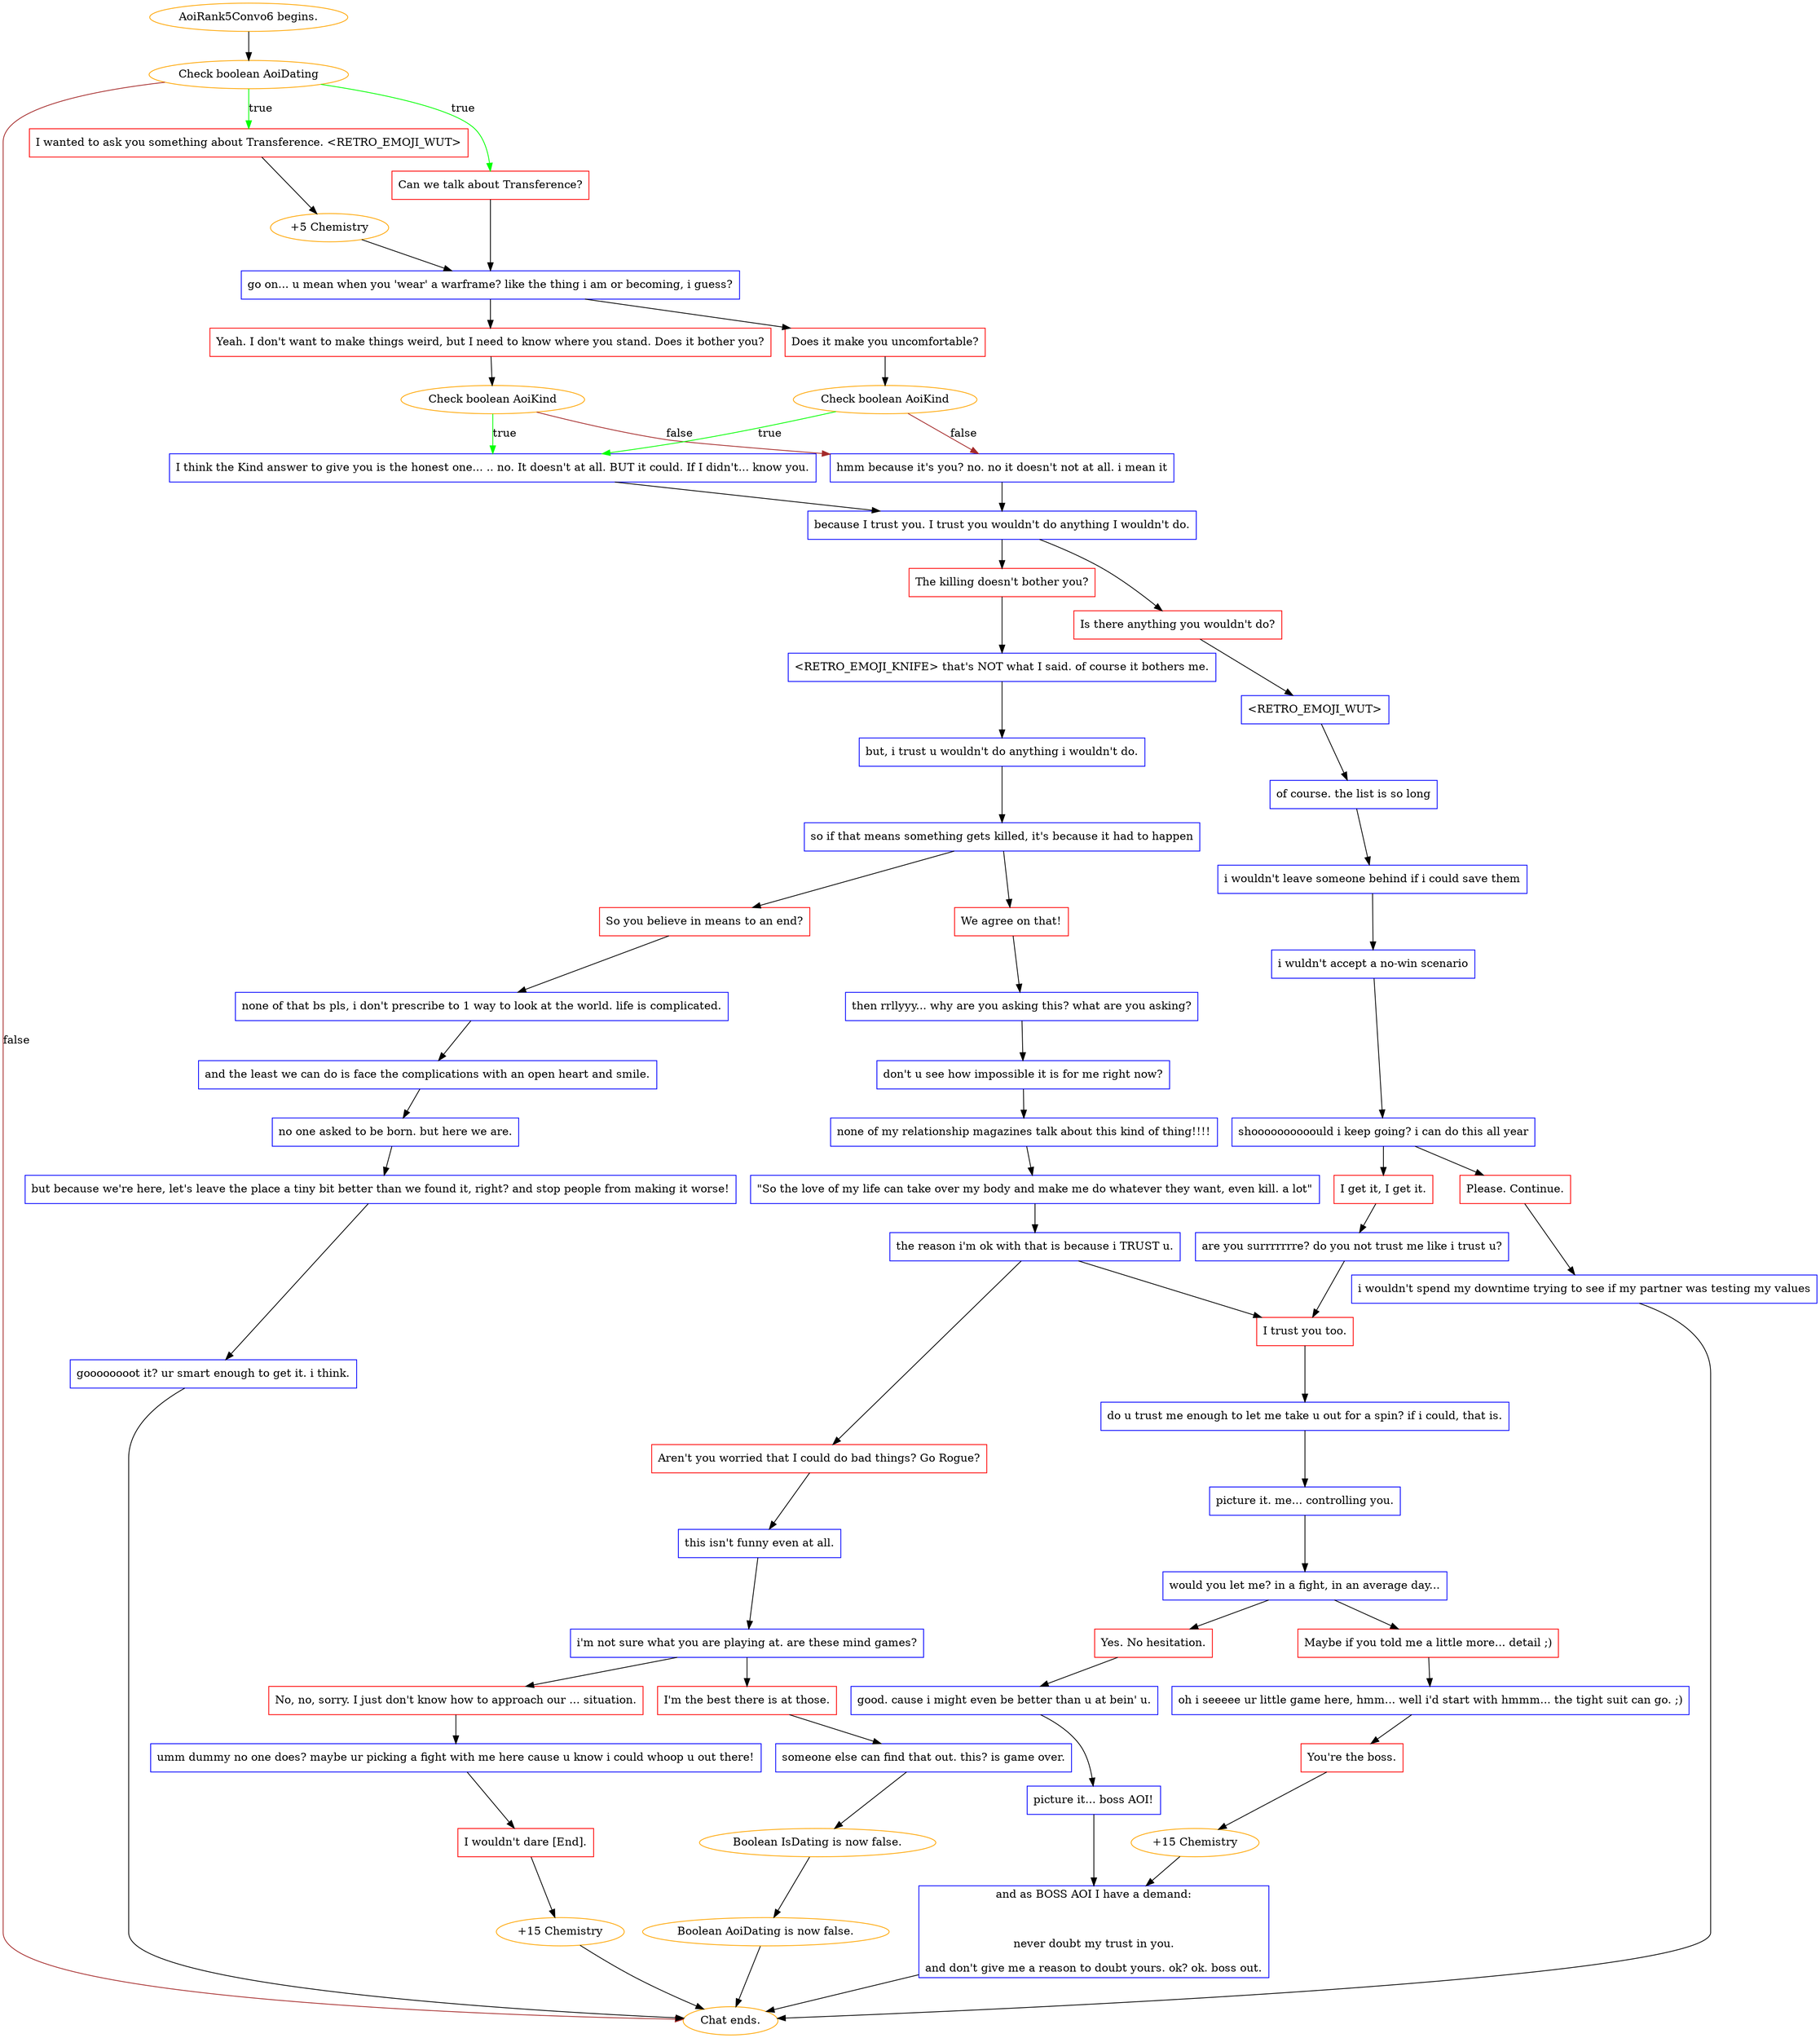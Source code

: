 digraph {
	"AoiRank5Convo6 begins." [color=orange];
		"AoiRank5Convo6 begins." -> j2084324641;
	j2084324641 [label="Check boolean AoiDating",color=orange];
		j2084324641 -> j4111312537 [label=true,color=green];
		j2084324641 -> j1603679613 [label=true,color=green];
		j2084324641 -> "Chat ends." [label=false,color=brown];
	j4111312537 [label="I wanted to ask you something about Transference. <RETRO_EMOJI_WUT>",shape=box,color=red];
		j4111312537 -> j3288664131;
	j1603679613 [label="Can we talk about Transference?",shape=box,color=red];
		j1603679613 -> j2173936719;
	"Chat ends." [color=orange];
	j3288664131 [label="+5 Chemistry",color=orange];
		j3288664131 -> j2173936719;
	j2173936719 [label="go on... u mean when you 'wear' a warframe? like the thing i am or becoming, i guess?",shape=box,color=blue];
		j2173936719 -> j2578305979;
		j2173936719 -> j989454832;
	j2578305979 [label="Yeah. I don't want to make things weird, but I need to know where you stand. Does it bother you?",shape=box,color=red];
		j2578305979 -> j1646181167;
	j989454832 [label="Does it make you uncomfortable?",shape=box,color=red];
		j989454832 -> j3048779982;
	j1646181167 [label="Check boolean AoiKind",color=orange];
		j1646181167 -> j3020740285 [label=true,color=green];
		j1646181167 -> j3632278325 [label=false,color=brown];
	j3048779982 [label="Check boolean AoiKind",color=orange];
		j3048779982 -> j3020740285 [label=true,color=green];
		j3048779982 -> j3632278325 [label=false,color=brown];
	j3020740285 [label="I think the Kind answer to give you is the honest one... .. no. It doesn't at all. BUT it could. If I didn't... know you.",shape=box,color=blue];
		j3020740285 -> j2955944454;
	j3632278325 [label="hmm because it's you? no. no it doesn't not at all. i mean it",shape=box,color=blue];
		j3632278325 -> j2955944454;
	j2955944454 [label="because I trust you. I trust you wouldn't do anything I wouldn't do.",shape=box,color=blue];
		j2955944454 -> j943420385;
		j2955944454 -> j3290762359;
	j943420385 [label="Is there anything you wouldn't do?",shape=box,color=red];
		j943420385 -> j3003409830;
	j3290762359 [label="The killing doesn't bother you?",shape=box,color=red];
		j3290762359 -> j2884261946;
	j3003409830 [label="<RETRO_EMOJI_WUT>",shape=box,color=blue];
		j3003409830 -> j3500292740;
	j2884261946 [label="<RETRO_EMOJI_KNIFE> that's NOT what I said. of course it bothers me.",shape=box,color=blue];
		j2884261946 -> j2881157693;
	j3500292740 [label="of course. the list is so long",shape=box,color=blue];
		j3500292740 -> j2189764621;
	j2881157693 [label="but, i trust u wouldn't do anything i wouldn't do.",shape=box,color=blue];
		j2881157693 -> j3831190645;
	j2189764621 [label="i wouldn't leave someone behind if i could save them",shape=box,color=blue];
		j2189764621 -> j107709794;
	j3831190645 [label="so if that means something gets killed, it's because it had to happen",shape=box,color=blue];
		j3831190645 -> j531879540;
		j3831190645 -> j244201419;
	j107709794 [label="i wuldn't accept a no-win scenario",shape=box,color=blue];
		j107709794 -> j2374723604;
	j531879540 [label="So you believe in means to an end?",shape=box,color=red];
		j531879540 -> j368721632;
	j244201419 [label="We agree on that!",shape=box,color=red];
		j244201419 -> j291049748;
	j2374723604 [label="shoooooooooould i keep going? i can do this all year",shape=box,color=blue];
		j2374723604 -> j1621829803;
		j2374723604 -> j1638709682;
	j368721632 [label="none of that bs pls, i don't prescribe to 1 way to look at the world. life is complicated.",shape=box,color=blue];
		j368721632 -> j1509742633;
	j291049748 [label="then rrllyyy... why are you asking this? what are you asking?",shape=box,color=blue];
		j291049748 -> j2854214517;
	j1621829803 [label="Please. Continue.",shape=box,color=red];
		j1621829803 -> j2688707738;
	j1638709682 [label="I get it, I get it.",shape=box,color=red];
		j1638709682 -> j4234820718;
	j1509742633 [label="and the least we can do is face the complications with an open heart and smile.",shape=box,color=blue];
		j1509742633 -> j219740790;
	j2854214517 [label="don't u see how impossible it is for me right now?",shape=box,color=blue];
		j2854214517 -> j1844516937;
	j2688707738 [label="i wouldn't spend my downtime trying to see if my partner was testing my values",shape=box,color=blue];
		j2688707738 -> "Chat ends.";
	j4234820718 [label="are you surrrrrrre? do you not trust me like i trust u?",shape=box,color=blue];
		j4234820718 -> j2100508348;
	j219740790 [label="no one asked to be born. but here we are.",shape=box,color=blue];
		j219740790 -> j2628303624;
	j1844516937 [label="none of my relationship magazines talk about this kind of thing!!!!",shape=box,color=blue];
		j1844516937 -> j2728418461;
	j2100508348 [label="I trust you too.",shape=box,color=red];
		j2100508348 -> j2078661207;
	j2628303624 [label="but because we're here, let's leave the place a tiny bit better than we found it, right? and stop people from making it worse!",shape=box,color=blue];
		j2628303624 -> j1327159379;
	j2728418461 [label="\"So the love of my life can take over my body and make me do whatever they want, even kill. a lot\"",shape=box,color=blue];
		j2728418461 -> j3483576876;
	j2078661207 [label="do u trust me enough to let me take u out for a spin? if i could, that is.",shape=box,color=blue];
		j2078661207 -> j1456528308;
	j1327159379 [label="goooooooot it? ur smart enough to get it. i think.",shape=box,color=blue];
		j1327159379 -> "Chat ends.";
	j3483576876 [label="the reason i'm ok with that is because i TRUST u.",shape=box,color=blue];
		j3483576876 -> j2100508348;
		j3483576876 -> j1842995824;
	j1456528308 [label="picture it. me... controlling you.",shape=box,color=blue];
		j1456528308 -> j2108280226;
	j1842995824 [label="Aren't you worried that I could do bad things? Go Rogue?",shape=box,color=red];
		j1842995824 -> j747307553;
	j2108280226 [label="would you let me? in a fight, in an average day...",shape=box,color=blue];
		j2108280226 -> j3165635102;
		j2108280226 -> j1763566361;
	j747307553 [label="this isn't funny even at all.",shape=box,color=blue];
		j747307553 -> j384444502;
	j3165635102 [label="Maybe if you told me a little more... detail ;)",shape=box,color=red];
		j3165635102 -> j2342330795;
	j1763566361 [label="Yes. No hesitation.",shape=box,color=red];
		j1763566361 -> j3018828974;
	j384444502 [label="i'm not sure what you are playing at. are these mind games?",shape=box,color=blue];
		j384444502 -> j1829759579;
		j384444502 -> j4090706866;
	j2342330795 [label="oh i seeeee ur little game here, hmm... well i'd start with hmmm... the tight suit can go. ;)",shape=box,color=blue];
		j2342330795 -> j3469195373;
	j3018828974 [label="good. cause i might even be better than u at bein' u.",shape=box,color=blue];
		j3018828974 -> j94311081;
	j1829759579 [label="I'm the best there is at those.",shape=box,color=red];
		j1829759579 -> j3078045079;
	j4090706866 [label="No, no, sorry. I just don't know how to approach our ... situation.",shape=box,color=red];
		j4090706866 -> j2141203874;
	j3469195373 [label="You're the boss.",shape=box,color=red];
		j3469195373 -> j2832197095;
	j94311081 [label="picture it... boss AOI!",shape=box,color=blue];
		j94311081 -> j3741533215;
	j3078045079 [label="someone else can find that out. this? is game over.",shape=box,color=blue];
		j3078045079 -> j3299001977;
	j2141203874 [label="umm dummy no one does? maybe ur picking a fight with me here cause u know i could whoop u out there!",shape=box,color=blue];
		j2141203874 -> j3996112454;
	j2832197095 [label="+15 Chemistry",color=orange];
		j2832197095 -> j3741533215;
	j3741533215 [label="and as BOSS AOI I have a demand:

never doubt my trust in you.
and don't give me a reason to doubt yours. ok? ok. boss out.",shape=box,color=blue];
		j3741533215 -> "Chat ends.";
	j3299001977 [label="Boolean IsDating is now false.",color=orange];
		j3299001977 -> j1045833331;
	j3996112454 [label="I wouldn't dare [End].",shape=box,color=red];
		j3996112454 -> j4072819434;
	j1045833331 [label="Boolean AoiDating is now false.",color=orange];
		j1045833331 -> "Chat ends.";
	j4072819434 [label="+15 Chemistry",color=orange];
		j4072819434 -> "Chat ends.";
}